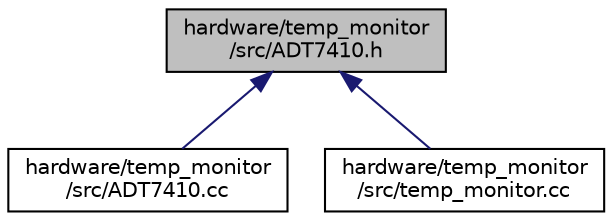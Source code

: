 digraph "hardware/temp_monitor/src/ADT7410.h"
{
 // LATEX_PDF_SIZE
  edge [fontname="Helvetica",fontsize="10",labelfontname="Helvetica",labelfontsize="10"];
  node [fontname="Helvetica",fontsize="10",shape=record];
  Node1 [label="hardware/temp_monitor\l/src/ADT7410.h",height=0.2,width=0.4,color="black", fillcolor="grey75", style="filled", fontcolor="black",tooltip=" "];
  Node1 -> Node2 [dir="back",color="midnightblue",fontsize="10",style="solid",fontname="Helvetica"];
  Node2 [label="hardware/temp_monitor\l/src/ADT7410.cc",height=0.2,width=0.4,color="black", fillcolor="white", style="filled",URL="$ADT7410_8cc.html",tooltip=" "];
  Node1 -> Node3 [dir="back",color="midnightblue",fontsize="10",style="solid",fontname="Helvetica"];
  Node3 [label="hardware/temp_monitor\l/src/temp_monitor.cc",height=0.2,width=0.4,color="black", fillcolor="white", style="filled",URL="$temp__monitor_8cc.html",tooltip=" "];
}
